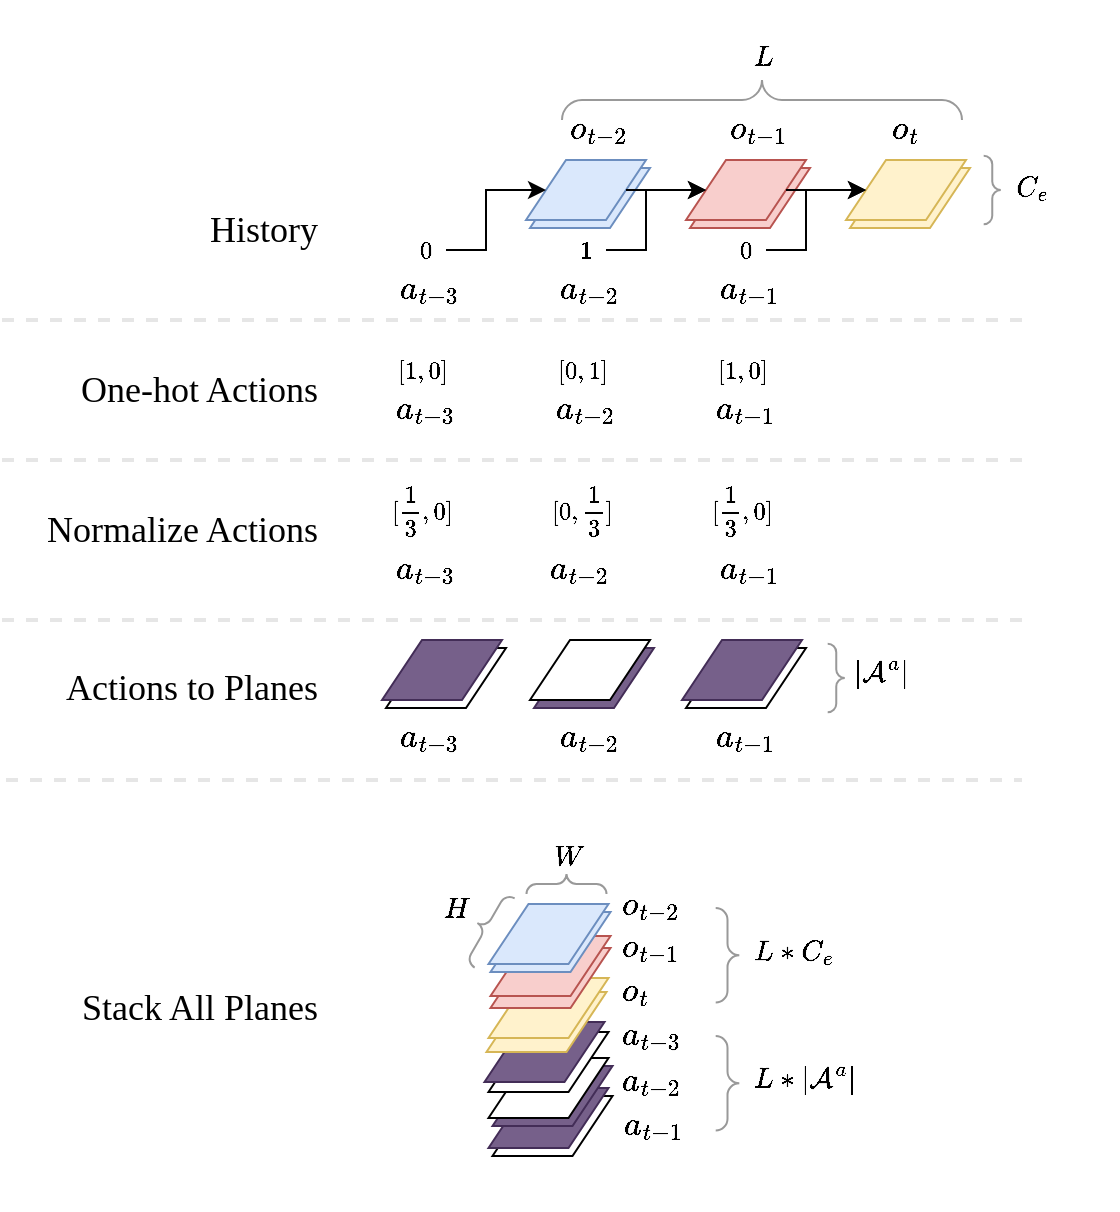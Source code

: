 <mxfile version="19.0.3" type="device"><diagram id="ZwluqmOZvLKXCtILiJBA" name="Page-1"><mxGraphModel dx="1482" dy="570" grid="1" gridSize="10" guides="1" tooltips="1" connect="1" arrows="1" fold="1" page="1" pageScale="1" pageWidth="850" pageHeight="1100" math="1" shadow="0"><root><mxCell id="0"/><mxCell id="1" parent="0"/><mxCell id="A9J37VO-I9pIq40OnHet-82" value="" style="shape=parallelogram;perimeter=parallelogramPerimeter;whiteSpace=wrap;html=1;fixedSize=1;labelBackgroundColor=none;" parent="1" vertex="1"><mxGeometry x="175.25" y="808" width="60" height="30" as="geometry"/></mxCell><mxCell id="A9J37VO-I9pIq40OnHet-83" value="" style="shape=parallelogram;perimeter=parallelogramPerimeter;whiteSpace=wrap;html=1;fixedSize=1;labelBackgroundColor=none;fillColor=#76608a;fontColor=#ffffff;strokeColor=#432D57;" parent="1" vertex="1"><mxGeometry x="173.25" y="804" width="60" height="30" as="geometry"/></mxCell><mxCell id="A9J37VO-I9pIq40OnHet-84" value="" style="shape=parallelogram;perimeter=parallelogramPerimeter;whiteSpace=wrap;html=1;fixedSize=1;labelBackgroundColor=none;fillColor=#76608a;fontColor=#ffffff;strokeColor=#432D57;" parent="1" vertex="1"><mxGeometry x="175.25" y="793" width="60" height="30" as="geometry"/></mxCell><mxCell id="A9J37VO-I9pIq40OnHet-85" value="" style="shape=parallelogram;perimeter=parallelogramPerimeter;whiteSpace=wrap;html=1;fixedSize=1;labelBackgroundColor=none;" parent="1" vertex="1"><mxGeometry x="173.25" y="789" width="60" height="30" as="geometry"/></mxCell><mxCell id="A9J37VO-I9pIq40OnHet-80" value="" style="shape=parallelogram;perimeter=parallelogramPerimeter;whiteSpace=wrap;html=1;fixedSize=1;labelBackgroundColor=none;" parent="1" vertex="1"><mxGeometry x="173.25" y="776" width="60" height="30" as="geometry"/></mxCell><mxCell id="A9J37VO-I9pIq40OnHet-81" value="" style="shape=parallelogram;perimeter=parallelogramPerimeter;whiteSpace=wrap;html=1;fixedSize=1;labelBackgroundColor=none;fillColor=#76608a;fontColor=#ffffff;strokeColor=#432D57;" parent="1" vertex="1"><mxGeometry x="171.25" y="771" width="60" height="30" as="geometry"/></mxCell><mxCell id="A9J37VO-I9pIq40OnHet-52" value="" style="shape=parallelogram;perimeter=parallelogramPerimeter;whiteSpace=wrap;html=1;fixedSize=1;labelBackgroundColor=none;fillColor=#fff2cc;strokeColor=#d6b656;" parent="1" vertex="1"><mxGeometry x="172.25" y="756" width="60" height="30" as="geometry"/></mxCell><mxCell id="A9J37VO-I9pIq40OnHet-59" value="" style="shape=parallelogram;perimeter=parallelogramPerimeter;whiteSpace=wrap;html=1;fixedSize=1;labelBackgroundColor=none;fillColor=#fff2cc;strokeColor=#d6b656;" parent="1" vertex="1"><mxGeometry x="173.25" y="749" width="60" height="30" as="geometry"/></mxCell><mxCell id="A9J37VO-I9pIq40OnHet-54" value="" style="shape=parallelogram;perimeter=parallelogramPerimeter;whiteSpace=wrap;html=1;fixedSize=1;labelBackgroundColor=none;fillColor=#f8cecc;strokeColor=#b85450;" parent="1" vertex="1"><mxGeometry x="174.25" y="734" width="60" height="30" as="geometry"/></mxCell><mxCell id="A9J37VO-I9pIq40OnHet-58" value="" style="shape=parallelogram;perimeter=parallelogramPerimeter;whiteSpace=wrap;html=1;fixedSize=1;labelBackgroundColor=none;fillColor=#f8cecc;strokeColor=#b85450;" parent="1" vertex="1"><mxGeometry x="174.25" y="728" width="60" height="30" as="geometry"/></mxCell><mxCell id="A9J37VO-I9pIq40OnHet-36" value="" style="shape=parallelogram;perimeter=parallelogramPerimeter;whiteSpace=wrap;html=1;fixedSize=1;labelBackgroundColor=none;fillColor=#fff2cc;strokeColor=#d6b656;" parent="1" vertex="1"><mxGeometry x="354" y="344" width="60" height="30" as="geometry"/></mxCell><mxCell id="A9J37VO-I9pIq40OnHet-34" value="" style="shape=parallelogram;perimeter=parallelogramPerimeter;whiteSpace=wrap;html=1;fixedSize=1;labelBackgroundColor=none;fillColor=#dae8fc;strokeColor=#6c8ebf;" parent="1" vertex="1"><mxGeometry x="194" y="344" width="60" height="30" as="geometry"/></mxCell><mxCell id="A9J37VO-I9pIq40OnHet-35" value="" style="shape=parallelogram;perimeter=parallelogramPerimeter;whiteSpace=wrap;html=1;fixedSize=1;labelBackgroundColor=none;fillColor=#f8cecc;strokeColor=#b85450;" parent="1" vertex="1"><mxGeometry x="274" y="344" width="60" height="30" as="geometry"/></mxCell><mxCell id="A9J37VO-I9pIq40OnHet-1" value="" style="shape=parallelogram;perimeter=parallelogramPerimeter;whiteSpace=wrap;html=1;fixedSize=1;labelBackgroundColor=none;fillColor=#dae8fc;strokeColor=#6c8ebf;" parent="1" vertex="1"><mxGeometry x="192" y="340" width="60" height="30" as="geometry"/></mxCell><mxCell id="A9J37VO-I9pIq40OnHet-3" value="&lt;font face=&quot;SFMono-Regular, Menlo, Monaco, Consolas, Liberation Mono, Courier New, monospace&quot;&gt;&lt;span style=&quot;font-size: 14px; background-color: rgb(255, 255, 255);&quot;&gt;\( o_{t-2} \)&lt;br&gt;&lt;/span&gt;&lt;/font&gt;" style="text;whiteSpace=wrap;html=1;fontFamily=Montserrat;fontColor=default;" parent="1" vertex="1"><mxGeometry x="212" y="310" width="105" height="30" as="geometry"/></mxCell><mxCell id="A9J37VO-I9pIq40OnHet-4" value="&lt;font face=&quot;SFMono-Regular, Menlo, Monaco, Consolas, Liberation Mono, Courier New, monospace&quot;&gt;&lt;span style=&quot;font-size: 14px; background-color: rgb(255, 255, 255);&quot;&gt;\( o_{t - 1} \)&lt;br&gt;&lt;/span&gt;&lt;/font&gt;" style="text;whiteSpace=wrap;html=1;fontFamily=Montserrat;fontColor=default;" parent="1" vertex="1"><mxGeometry x="292" y="310" width="105" height="30" as="geometry"/></mxCell><mxCell id="A9J37VO-I9pIq40OnHet-5" value="" style="shape=parallelogram;perimeter=parallelogramPerimeter;whiteSpace=wrap;html=1;fixedSize=1;labelBackgroundColor=none;fillColor=#f8cecc;strokeColor=#b85450;" parent="1" vertex="1"><mxGeometry x="272" y="340" width="60" height="30" as="geometry"/></mxCell><mxCell id="A9J37VO-I9pIq40OnHet-9" value="" style="shape=parallelogram;perimeter=parallelogramPerimeter;whiteSpace=wrap;html=1;fixedSize=1;labelBackgroundColor=none;fillColor=#fff2cc;strokeColor=#d6b656;" parent="1" vertex="1"><mxGeometry x="352" y="340" width="60" height="30" as="geometry"/></mxCell><mxCell id="A9J37VO-I9pIq40OnHet-14" value="" style="endArrow=classic;html=1;rounded=0;fontFamily=Montserrat;fontSource=https%3A%2F%2Ffonts.googleapis.com%2Fcss%3Ffamily%3DMontserrat;fontColor=default;exitX=1;exitY=0.5;exitDx=0;exitDy=0;entryX=0;entryY=0.5;entryDx=0;entryDy=0;" parent="1" source="A9J37VO-I9pIq40OnHet-1" target="A9J37VO-I9pIq40OnHet-5" edge="1"><mxGeometry width="50" height="50" relative="1" as="geometry"><mxPoint x="382" y="330" as="sourcePoint"/><mxPoint x="432" y="280" as="targetPoint"/></mxGeometry></mxCell><mxCell id="A9J37VO-I9pIq40OnHet-21" value="" style="endArrow=classic;html=1;rounded=0;fontFamily=Montserrat;fontSource=https%3A%2F%2Ffonts.googleapis.com%2Fcss%3Ffamily%3DMontserrat;fontColor=default;exitX=1;exitY=0.5;exitDx=0;exitDy=0;entryX=0;entryY=0.5;entryDx=0;entryDy=0;" parent="1" edge="1"><mxGeometry width="50" height="50" relative="1" as="geometry"><mxPoint x="322" y="355" as="sourcePoint"/><mxPoint x="362" y="355" as="targetPoint"/></mxGeometry></mxCell><mxCell id="A9J37VO-I9pIq40OnHet-22" style="edgeStyle=orthogonalEdgeStyle;rounded=0;orthogonalLoop=1;jettySize=auto;html=1;exitX=1;exitY=0.5;exitDx=0;exitDy=0;entryX=0;entryY=0.5;entryDx=0;entryDy=0;fontFamily=Montserrat;fontSource=https%3A%2F%2Ffonts.googleapis.com%2Fcss%3Ffamily%3DMontserrat;fontColor=default;" parent="1" target="A9J37VO-I9pIq40OnHet-1" edge="1"><mxGeometry relative="1" as="geometry"><mxPoint x="202" y="355" as="targetPoint"/><mxPoint x="152" y="385" as="sourcePoint"/><Array as="points"><mxPoint x="172" y="385"/><mxPoint x="172" y="355"/></Array></mxGeometry></mxCell><mxCell id="A9J37VO-I9pIq40OnHet-25" value="History" style="text;html=1;strokeColor=none;fillColor=none;align=right;verticalAlign=middle;whiteSpace=wrap;rounded=0;labelBackgroundColor=none;fontFamily=CMUSerif-Roman;fontColor=default;fontSize=18;" parent="1" vertex="1"><mxGeometry x="-40" y="360" width="130" height="30" as="geometry"/></mxCell><mxCell id="A9J37VO-I9pIq40OnHet-26" value="$$0$$" style="text;html=1;strokeColor=none;fillColor=none;align=center;verticalAlign=middle;whiteSpace=wrap;rounded=0;labelBackgroundColor=none;fontFamily=Verdana;fontSize=12;fontColor=default;" parent="1" vertex="1"><mxGeometry x="112" y="370" width="60" height="30" as="geometry"/></mxCell><mxCell id="A9J37VO-I9pIq40OnHet-27" value="&lt;font face=&quot;SFMono-Regular, Menlo, Monaco, Consolas, Liberation Mono, Courier New, monospace&quot;&gt;&lt;span style=&quot;font-size: 14px; background-color: rgb(255, 255, 255);&quot;&gt;\( a_{t-3} \)&lt;br&gt;&lt;/span&gt;&lt;/font&gt;" style="text;whiteSpace=wrap;html=1;fontFamily=Montserrat;fontColor=default;" parent="1" vertex="1"><mxGeometry x="127" y="390" width="30" height="30" as="geometry"/></mxCell><mxCell id="A9J37VO-I9pIq40OnHet-28" style="edgeStyle=orthogonalEdgeStyle;rounded=0;orthogonalLoop=1;jettySize=auto;html=1;exitX=1;exitY=0.5;exitDx=0;exitDy=0;entryX=0;entryY=0.5;entryDx=0;entryDy=0;fontFamily=Montserrat;fontSource=https%3A%2F%2Ffonts.googleapis.com%2Fcss%3Ffamily%3DMontserrat;fontColor=default;" parent="1" edge="1"><mxGeometry relative="1" as="geometry"><mxPoint x="282" y="355" as="targetPoint"/><mxPoint x="232" y="385" as="sourcePoint"/><Array as="points"><mxPoint x="252" y="385"/><mxPoint x="252" y="355"/></Array></mxGeometry></mxCell><mxCell id="A9J37VO-I9pIq40OnHet-29" value="$$1$$" style="text;html=1;strokeColor=none;fillColor=none;align=center;verticalAlign=middle;whiteSpace=wrap;rounded=0;labelBackgroundColor=none;fontFamily=Verdana;fontSize=12;fontColor=default;" parent="1" vertex="1"><mxGeometry x="192" y="370" width="60" height="30" as="geometry"/></mxCell><mxCell id="A9J37VO-I9pIq40OnHet-30" value="&lt;font face=&quot;SFMono-Regular, Menlo, Monaco, Consolas, Liberation Mono, Courier New, monospace&quot;&gt;&lt;span style=&quot;font-size: 14px; background-color: rgb(255, 255, 255);&quot;&gt;\( a_{t-2} \)&lt;br&gt;&lt;/span&gt;&lt;/font&gt;" style="text;whiteSpace=wrap;html=1;fontFamily=Montserrat;fontColor=default;" parent="1" vertex="1"><mxGeometry x="207" y="390" width="30" height="30" as="geometry"/></mxCell><mxCell id="A9J37VO-I9pIq40OnHet-31" style="edgeStyle=orthogonalEdgeStyle;rounded=0;orthogonalLoop=1;jettySize=auto;html=1;exitX=1;exitY=0.5;exitDx=0;exitDy=0;entryX=0;entryY=0.5;entryDx=0;entryDy=0;fontFamily=Montserrat;fontSource=https%3A%2F%2Ffonts.googleapis.com%2Fcss%3Ffamily%3DMontserrat;fontColor=default;" parent="1" edge="1"><mxGeometry relative="1" as="geometry"><mxPoint x="362" y="355" as="targetPoint"/><mxPoint x="312" y="385" as="sourcePoint"/><Array as="points"><mxPoint x="332" y="385"/><mxPoint x="332" y="355"/></Array></mxGeometry></mxCell><mxCell id="A9J37VO-I9pIq40OnHet-32" value="$$0$$" style="text;html=1;strokeColor=none;fillColor=none;align=center;verticalAlign=middle;whiteSpace=wrap;rounded=0;labelBackgroundColor=none;fontFamily=Verdana;fontSize=12;fontColor=default;" parent="1" vertex="1"><mxGeometry x="272" y="370" width="60" height="30" as="geometry"/></mxCell><mxCell id="A9J37VO-I9pIq40OnHet-33" value="&lt;font face=&quot;SFMono-Regular, Menlo, Monaco, Consolas, Liberation Mono, Courier New, monospace&quot;&gt;&lt;span style=&quot;font-size: 14px; background-color: rgb(255, 255, 255);&quot;&gt;\( a_{t-1} \)&lt;br&gt;&lt;/span&gt;&lt;/font&gt;" style="text;whiteSpace=wrap;html=1;fontFamily=Montserrat;fontColor=default;" parent="1" vertex="1"><mxGeometry x="287" y="390" width="30" height="30" as="geometry"/></mxCell><mxCell id="A9J37VO-I9pIq40OnHet-37" value="Actions to Planes" style="text;html=1;strokeColor=none;fillColor=none;align=right;verticalAlign=middle;whiteSpace=wrap;rounded=0;labelBackgroundColor=none;fontFamily=CMUSerif-Roman;fontColor=default;fontSize=18;" parent="1" vertex="1"><mxGeometry x="-70" y="589" width="160" height="30" as="geometry"/></mxCell><mxCell id="A9J37VO-I9pIq40OnHet-39" value="&lt;font face=&quot;SFMono-Regular, Menlo, Monaco, Consolas, Liberation Mono, Courier New, monospace&quot;&gt;&lt;span style=&quot;font-size: 14px; background-color: rgb(255, 255, 255);&quot;&gt;\( a_{t-3} \)&lt;br&gt;&lt;/span&gt;&lt;/font&gt;" style="text;whiteSpace=wrap;html=1;fontFamily=Montserrat;fontColor=default;" parent="1" vertex="1"><mxGeometry x="127" y="614" width="30" height="30" as="geometry"/></mxCell><mxCell id="A9J37VO-I9pIq40OnHet-41" value="&lt;font face=&quot;SFMono-Regular, Menlo, Monaco, Consolas, Liberation Mono, Courier New, monospace&quot;&gt;&lt;span style=&quot;font-size: 14px; background-color: rgb(255, 255, 255);&quot;&gt;\( a_{t-2} \)&lt;br&gt;&lt;/span&gt;&lt;/font&gt;" style="text;whiteSpace=wrap;html=1;fontFamily=Montserrat;fontColor=default;" parent="1" vertex="1"><mxGeometry x="207" y="614" width="30" height="30" as="geometry"/></mxCell><mxCell id="A9J37VO-I9pIq40OnHet-43" value="&lt;font face=&quot;SFMono-Regular, Menlo, Monaco, Consolas, Liberation Mono, Courier New, monospace&quot;&gt;&lt;span style=&quot;font-size: 14px; background-color: rgb(255, 255, 255);&quot;&gt;\( a_{t-1} \)&lt;br&gt;&lt;/span&gt;&lt;/font&gt;" style="text;whiteSpace=wrap;html=1;fontFamily=Montserrat;fontColor=default;" parent="1" vertex="1"><mxGeometry x="285" y="614" width="30" height="30" as="geometry"/></mxCell><mxCell id="A9J37VO-I9pIq40OnHet-45" value="" style="shape=parallelogram;perimeter=parallelogramPerimeter;whiteSpace=wrap;html=1;fixedSize=1;labelBackgroundColor=none;" parent="1" vertex="1"><mxGeometry x="122" y="584" width="60" height="30" as="geometry"/></mxCell><mxCell id="A9J37VO-I9pIq40OnHet-44" value="" style="shape=parallelogram;perimeter=parallelogramPerimeter;whiteSpace=wrap;html=1;fixedSize=1;labelBackgroundColor=none;fillColor=#76608a;fontColor=#ffffff;strokeColor=#432D57;" parent="1" vertex="1"><mxGeometry x="120" y="580" width="60" height="30" as="geometry"/></mxCell><mxCell id="A9J37VO-I9pIq40OnHet-46" value="" style="shape=parallelogram;perimeter=parallelogramPerimeter;whiteSpace=wrap;html=1;fixedSize=1;labelBackgroundColor=none;" parent="1" vertex="1"><mxGeometry x="272" y="584" width="60" height="30" as="geometry"/></mxCell><mxCell id="A9J37VO-I9pIq40OnHet-47" value="" style="shape=parallelogram;perimeter=parallelogramPerimeter;whiteSpace=wrap;html=1;fixedSize=1;labelBackgroundColor=none;fillColor=#76608a;fontColor=#ffffff;strokeColor=#432D57;" parent="1" vertex="1"><mxGeometry x="270" y="580" width="60" height="30" as="geometry"/></mxCell><mxCell id="A9J37VO-I9pIq40OnHet-48" value="" style="shape=parallelogram;perimeter=parallelogramPerimeter;whiteSpace=wrap;html=1;fixedSize=1;labelBackgroundColor=none;fillColor=#76608a;fontColor=#ffffff;strokeColor=#432D57;" parent="1" vertex="1"><mxGeometry x="196" y="584" width="60" height="30" as="geometry"/></mxCell><mxCell id="A9J37VO-I9pIq40OnHet-49" value="" style="shape=parallelogram;perimeter=parallelogramPerimeter;whiteSpace=wrap;html=1;fixedSize=1;labelBackgroundColor=none;" parent="1" vertex="1"><mxGeometry x="194" y="580" width="60" height="30" as="geometry"/></mxCell><mxCell id="A9J37VO-I9pIq40OnHet-50" value="" style="endArrow=none;dashed=1;html=1;strokeWidth=2;fontFamily=Verdana;fontSize=12;fontColor=default;strokeColor=#E6E6E6;shadow=0;rounded=1;" parent="1" edge="1"><mxGeometry width="50" height="50" relative="1" as="geometry"><mxPoint x="-70" y="420" as="sourcePoint"/><mxPoint x="441" y="420" as="targetPoint"/></mxGeometry></mxCell><mxCell id="A9J37VO-I9pIq40OnHet-51" value="" style="endArrow=none;dashed=1;html=1;strokeWidth=2;fontFamily=Verdana;fontSize=12;fontColor=default;strokeColor=#E6E6E6;shadow=0;rounded=1;" parent="1" edge="1"><mxGeometry width="50" height="50" relative="1" as="geometry"><mxPoint x="-68" y="650" as="sourcePoint"/><mxPoint x="440" y="650" as="targetPoint"/></mxGeometry></mxCell><mxCell id="A9J37VO-I9pIq40OnHet-53" value="" style="shape=parallelogram;perimeter=parallelogramPerimeter;whiteSpace=wrap;html=1;fixedSize=1;labelBackgroundColor=none;fillColor=#dae8fc;strokeColor=#6c8ebf;" parent="1" vertex="1"><mxGeometry x="174.25" y="716" width="60" height="30" as="geometry"/></mxCell><mxCell id="A9J37VO-I9pIq40OnHet-55" value="" style="shape=parallelogram;perimeter=parallelogramPerimeter;whiteSpace=wrap;html=1;fixedSize=1;labelBackgroundColor=none;fillColor=#dae8fc;strokeColor=#6c8ebf;" parent="1" vertex="1"><mxGeometry x="173.25" y="712" width="60" height="30" as="geometry"/></mxCell><mxCell id="A9J37VO-I9pIq40OnHet-70" value="&lt;font face=&quot;SFMono-Regular, Menlo, Monaco, Consolas, Liberation Mono, Courier New, monospace&quot;&gt;&lt;span style=&quot;font-size: 14px; background-color: rgb(255, 255, 255);&quot;&gt;\( a_{t-3} \)&lt;br&gt;&lt;/span&gt;&lt;/font&gt;" style="text;whiteSpace=wrap;html=1;fontFamily=Montserrat;fontColor=default;" parent="1" vertex="1"><mxGeometry x="238.25" y="763" width="30" height="30" as="geometry"/></mxCell><mxCell id="A9J37VO-I9pIq40OnHet-72" value="&lt;font face=&quot;SFMono-Regular, Menlo, Monaco, Consolas, Liberation Mono, Courier New, monospace&quot;&gt;&lt;span style=&quot;font-size: 14px; background-color: rgb(255, 255, 255);&quot;&gt;\( a_{t-2} \)&lt;br&gt;&lt;/span&gt;&lt;/font&gt;" style="text;whiteSpace=wrap;html=1;fontFamily=Montserrat;fontColor=default;" parent="1" vertex="1"><mxGeometry x="238.25" y="786" width="30" height="30" as="geometry"/></mxCell><mxCell id="A9J37VO-I9pIq40OnHet-74" value="&lt;font face=&quot;SFMono-Regular, Menlo, Monaco, Consolas, Liberation Mono, Courier New, monospace&quot;&gt;&lt;span style=&quot;font-size: 14px; background-color: rgb(255, 255, 255);&quot;&gt;\( a_{t-1} \)&lt;br&gt;&lt;/span&gt;&lt;/font&gt;" style="text;whiteSpace=wrap;html=1;fontFamily=Montserrat;fontColor=default;" parent="1" vertex="1"><mxGeometry x="239.25" y="808" width="30" height="30" as="geometry"/></mxCell><mxCell id="A9J37VO-I9pIq40OnHet-86" value="&lt;font face=&quot;SFMono-Regular, Menlo, Monaco, Consolas, Liberation Mono, Courier New, monospace&quot;&gt;&lt;span style=&quot;font-size: 14px; background-color: rgb(255, 255, 255);&quot;&gt;\( o_{t-2} \)&lt;br&gt;&lt;/span&gt;&lt;/font&gt;" style="text;whiteSpace=wrap;html=1;fontFamily=Montserrat;fontColor=default;" parent="1" vertex="1"><mxGeometry x="238.25" y="698" width="34.5" height="30" as="geometry"/></mxCell><mxCell id="A9J37VO-I9pIq40OnHet-87" value="&lt;font face=&quot;SFMono-Regular, Menlo, Monaco, Consolas, Liberation Mono, Courier New, monospace&quot;&gt;&lt;span style=&quot;font-size: 14px; background-color: rgb(255, 255, 255);&quot;&gt;\( o_{t - 1} \)&lt;br&gt;&lt;/span&gt;&lt;/font&gt;" style="text;whiteSpace=wrap;html=1;fontFamily=Montserrat;fontColor=default;" parent="1" vertex="1"><mxGeometry x="238.25" y="719" width="34.5" height="30" as="geometry"/></mxCell><mxCell id="A9J37VO-I9pIq40OnHet-88" value="&lt;font face=&quot;SFMono-Regular, Menlo, Monaco, Consolas, Liberation Mono, Courier New, monospace&quot;&gt;&lt;span style=&quot;font-size: 14px; background-color: rgb(255, 255, 255);&quot;&gt;\( o_{t} \)&lt;br&gt;&lt;/span&gt;&lt;/font&gt;" style="text;whiteSpace=wrap;html=1;fontFamily=Montserrat;fontColor=default;" parent="1" vertex="1"><mxGeometry x="238.25" y="741" width="34.5" height="30" as="geometry"/></mxCell><mxCell id="A9J37VO-I9pIq40OnHet-89" value="Stack All Planes" style="text;html=1;strokeColor=none;fillColor=none;align=right;verticalAlign=middle;whiteSpace=wrap;rounded=0;labelBackgroundColor=none;fontFamily=CMUSerif-Roman;fontColor=default;fontSize=18;" parent="1" vertex="1"><mxGeometry x="-50" y="749" width="140" height="30" as="geometry"/></mxCell><mxCell id="A9J37VO-I9pIq40OnHet-90" value="&lt;font face=&quot;SFMono-Regular, Menlo, Monaco, Consolas, Liberation Mono, Courier New, monospace&quot;&gt;&lt;span style=&quot;font-size: 14px; background-color: rgb(255, 255, 255);&quot;&gt;\( o_{t} \)&lt;br&gt;&lt;/span&gt;&lt;/font&gt;" style="text;whiteSpace=wrap;html=1;fontFamily=Montserrat;fontColor=default;" parent="1" vertex="1"><mxGeometry x="373" y="310" width="17" height="30" as="geometry"/></mxCell><mxCell id="hDq1-EJJY1kSyhWyIEwD-13" value="One-hot Actions" style="text;html=1;strokeColor=none;fillColor=none;align=right;verticalAlign=middle;whiteSpace=wrap;rounded=0;labelBackgroundColor=none;fontFamily=CMUSerif-Roman;fontColor=default;fontSize=18;" vertex="1" parent="1"><mxGeometry x="-70" y="440" width="160" height="30" as="geometry"/></mxCell><mxCell id="hDq1-EJJY1kSyhWyIEwD-14" value="$$[1, 0]$$" style="text;html=1;strokeColor=none;fillColor=none;align=center;verticalAlign=middle;whiteSpace=wrap;rounded=0;labelBackgroundColor=none;fontFamily=Verdana;fontSize=12;fontColor=default;" vertex="1" parent="1"><mxGeometry x="110" y="430" width="60" height="30" as="geometry"/></mxCell><mxCell id="hDq1-EJJY1kSyhWyIEwD-15" value="&lt;font face=&quot;SFMono-Regular, Menlo, Monaco, Consolas, Liberation Mono, Courier New, monospace&quot;&gt;&lt;span style=&quot;font-size: 14px; background-color: rgb(255, 255, 255);&quot;&gt;\( a_{t-3} \)&lt;br&gt;&lt;/span&gt;&lt;/font&gt;" style="text;whiteSpace=wrap;html=1;fontFamily=Montserrat;fontColor=default;" vertex="1" parent="1"><mxGeometry x="125" y="450" width="30" height="30" as="geometry"/></mxCell><mxCell id="hDq1-EJJY1kSyhWyIEwD-16" value="$$[0, 1]$$" style="text;html=1;strokeColor=none;fillColor=none;align=center;verticalAlign=middle;whiteSpace=wrap;rounded=0;labelBackgroundColor=none;fontFamily=Verdana;fontSize=12;fontColor=default;" vertex="1" parent="1"><mxGeometry x="190" y="430" width="60" height="30" as="geometry"/></mxCell><mxCell id="hDq1-EJJY1kSyhWyIEwD-17" value="&lt;font face=&quot;SFMono-Regular, Menlo, Monaco, Consolas, Liberation Mono, Courier New, monospace&quot;&gt;&lt;span style=&quot;font-size: 14px; background-color: rgb(255, 255, 255);&quot;&gt;\( a_{t-2} \)&lt;br&gt;&lt;/span&gt;&lt;/font&gt;" style="text;whiteSpace=wrap;html=1;fontFamily=Montserrat;fontColor=default;" vertex="1" parent="1"><mxGeometry x="205" y="450" width="30" height="30" as="geometry"/></mxCell><mxCell id="hDq1-EJJY1kSyhWyIEwD-18" value="$$[1, 0]$$" style="text;html=1;strokeColor=none;fillColor=none;align=center;verticalAlign=middle;whiteSpace=wrap;rounded=0;labelBackgroundColor=none;fontFamily=Verdana;fontSize=12;fontColor=default;" vertex="1" parent="1"><mxGeometry x="270" y="430" width="60" height="30" as="geometry"/></mxCell><mxCell id="hDq1-EJJY1kSyhWyIEwD-19" value="&lt;font face=&quot;SFMono-Regular, Menlo, Monaco, Consolas, Liberation Mono, Courier New, monospace&quot;&gt;&lt;span style=&quot;font-size: 14px; background-color: rgb(255, 255, 255);&quot;&gt;\( a_{t-1} \)&lt;br&gt;&lt;/span&gt;&lt;/font&gt;" style="text;whiteSpace=wrap;html=1;fontFamily=Montserrat;fontColor=default;" vertex="1" parent="1"><mxGeometry x="285" y="450" width="30" height="30" as="geometry"/></mxCell><mxCell id="hDq1-EJJY1kSyhWyIEwD-37" value="Normalize Actions" style="text;html=1;strokeColor=none;fillColor=none;align=right;verticalAlign=middle;whiteSpace=wrap;rounded=0;labelBackgroundColor=none;fontFamily=CMUSerif-Roman;fontColor=default;fontSize=18;" vertex="1" parent="1"><mxGeometry x="-70" y="510" width="160" height="30" as="geometry"/></mxCell><mxCell id="hDq1-EJJY1kSyhWyIEwD-38" value="$$[\frac{1}{3}, 0]$$" style="text;html=1;strokeColor=none;fillColor=none;align=center;verticalAlign=middle;whiteSpace=wrap;rounded=0;labelBackgroundColor=none;fontFamily=Verdana;fontSize=12;fontColor=default;" vertex="1" parent="1"><mxGeometry x="110" y="500" width="60" height="30" as="geometry"/></mxCell><mxCell id="hDq1-EJJY1kSyhWyIEwD-39" value="&lt;font face=&quot;SFMono-Regular, Menlo, Monaco, Consolas, Liberation Mono, Courier New, monospace&quot;&gt;&lt;span style=&quot;font-size: 14px; background-color: rgb(255, 255, 255);&quot;&gt;\( a_{t-3} \)&lt;br&gt;&lt;/span&gt;&lt;/font&gt;" style="text;whiteSpace=wrap;html=1;fontFamily=Montserrat;fontColor=default;" vertex="1" parent="1"><mxGeometry x="125" y="530" width="30" height="30" as="geometry"/></mxCell><mxCell id="hDq1-EJJY1kSyhWyIEwD-40" value="$$[0,\frac{1}{3}&lt;br&gt;]$$" style="text;html=1;strokeColor=none;fillColor=none;align=center;verticalAlign=middle;whiteSpace=wrap;rounded=0;labelBackgroundColor=none;fontFamily=Verdana;fontSize=12;fontColor=default;" vertex="1" parent="1"><mxGeometry x="190" y="500" width="60" height="30" as="geometry"/></mxCell><mxCell id="hDq1-EJJY1kSyhWyIEwD-41" value="&lt;font face=&quot;SFMono-Regular, Menlo, Monaco, Consolas, Liberation Mono, Courier New, monospace&quot;&gt;&lt;span style=&quot;font-size: 14px; background-color: rgb(255, 255, 255);&quot;&gt;\( a_{t-2} \)&lt;br&gt;&lt;/span&gt;&lt;/font&gt;" style="text;whiteSpace=wrap;html=1;fontFamily=Montserrat;fontColor=default;" vertex="1" parent="1"><mxGeometry x="202" y="530" width="30" height="30" as="geometry"/></mxCell><mxCell id="hDq1-EJJY1kSyhWyIEwD-42" value="$$[\frac{1}{3}&lt;br&gt;, 0]$$" style="text;html=1;strokeColor=none;fillColor=none;align=center;verticalAlign=middle;whiteSpace=wrap;rounded=0;labelBackgroundColor=none;fontFamily=Verdana;fontSize=12;fontColor=default;" vertex="1" parent="1"><mxGeometry x="270" y="500" width="60" height="30" as="geometry"/></mxCell><mxCell id="hDq1-EJJY1kSyhWyIEwD-43" value="&lt;font face=&quot;SFMono-Regular, Menlo, Monaco, Consolas, Liberation Mono, Courier New, monospace&quot;&gt;&lt;span style=&quot;font-size: 14px; background-color: rgb(255, 255, 255);&quot;&gt;\( a_{t-1} \)&lt;br&gt;&lt;/span&gt;&lt;/font&gt;" style="text;whiteSpace=wrap;html=1;fontFamily=Montserrat;fontColor=default;" vertex="1" parent="1"><mxGeometry x="287" y="530" width="30" height="30" as="geometry"/></mxCell><mxCell id="hDq1-EJJY1kSyhWyIEwD-44" value="" style="endArrow=none;dashed=1;html=1;strokeWidth=2;fontFamily=Verdana;fontSize=12;fontColor=default;strokeColor=#E6E6E6;shadow=0;rounded=1;" edge="1" parent="1"><mxGeometry width="50" height="50" relative="1" as="geometry"><mxPoint x="-70" y="490" as="sourcePoint"/><mxPoint x="440" y="490" as="targetPoint"/></mxGeometry></mxCell><mxCell id="hDq1-EJJY1kSyhWyIEwD-45" value="" style="endArrow=none;dashed=1;html=1;strokeWidth=2;fontFamily=Verdana;fontSize=12;fontColor=default;strokeColor=#E6E6E6;shadow=0;rounded=1;" edge="1" parent="1"><mxGeometry width="50" height="50" relative="1" as="geometry"><mxPoint x="-70" y="570" as="sourcePoint"/><mxPoint x="440" y="570" as="targetPoint"/></mxGeometry></mxCell><mxCell id="hDq1-EJJY1kSyhWyIEwD-48" value="" style="verticalLabelPosition=bottom;shadow=0;dashed=0;align=center;html=1;verticalAlign=top;strokeWidth=1;shape=mxgraph.mockup.markup.curlyBrace;strokeColor=#999999;fontSize=24;" vertex="1" parent="1"><mxGeometry x="192.25" y="692" width="40" height="20" as="geometry"/></mxCell><mxCell id="hDq1-EJJY1kSyhWyIEwD-49" value="&lt;font&gt;&lt;span style=&quot;font-size: 14px; background-color: rgb(255, 255, 255);&quot;&gt;$$W$$&lt;br&gt;&lt;/span&gt;&lt;/font&gt;" style="text;whiteSpace=wrap;html=1;fontFamily=CMUSerif-Roman;fontColor=default;" vertex="1" parent="1"><mxGeometry x="204" y="660" width="26" height="12" as="geometry"/></mxCell><mxCell id="hDq1-EJJY1kSyhWyIEwD-50" value="" style="verticalLabelPosition=bottom;shadow=0;dashed=0;align=center;html=1;verticalAlign=top;strokeWidth=1;shape=mxgraph.mockup.markup.curlyBrace;strokeColor=#999999;fontSize=24;" vertex="1" parent="1"><mxGeometry x="210" y="300" width="200" height="20" as="geometry"/></mxCell><mxCell id="hDq1-EJJY1kSyhWyIEwD-52" value="&lt;font&gt;&lt;span style=&quot;font-size: 14px; background-color: rgb(255, 255, 255);&quot;&gt;$$H$$&lt;br&gt;&lt;/span&gt;&lt;/font&gt;" style="text;whiteSpace=wrap;html=1;fontFamily=CMUSerif-Roman;fontColor=default;" vertex="1" parent="1"><mxGeometry x="149.25" y="686" width="26" height="12" as="geometry"/></mxCell><mxCell id="hDq1-EJJY1kSyhWyIEwD-53" value="" style="verticalLabelPosition=bottom;shadow=0;dashed=0;align=center;html=1;verticalAlign=top;strokeWidth=1;shape=mxgraph.mockup.markup.curlyBrace;strokeColor=#999999;fontSize=24;rotation=-60;" vertex="1" parent="1"><mxGeometry x="152" y="714" width="40" height="20" as="geometry"/></mxCell><mxCell id="hDq1-EJJY1kSyhWyIEwD-55" value="&lt;font&gt;&lt;span style=&quot;font-size: 14px; background-color: rgb(255, 255, 255);&quot;&gt;$$L * C_e$$&lt;br&gt;&lt;/span&gt;&lt;/font&gt;" style="text;whiteSpace=wrap;html=1;fontFamily=CMUSerif-Roman;fontColor=default;" vertex="1" parent="1"><mxGeometry x="304" y="707" width="26" height="12" as="geometry"/></mxCell><mxCell id="hDq1-EJJY1kSyhWyIEwD-56" value="" style="verticalLabelPosition=bottom;shadow=0;dashed=0;align=center;html=1;verticalAlign=top;strokeWidth=1;shape=mxgraph.mockup.markup.curlyBrace;strokeColor=#999999;fontSize=24;rotation=90;" vertex="1" parent="1"><mxGeometry x="269.13" y="727.63" width="47.25" height="20" as="geometry"/></mxCell><mxCell id="hDq1-EJJY1kSyhWyIEwD-58" value="&lt;font&gt;&lt;span style=&quot;font-size: 14px; background-color: rgb(255, 255, 255);&quot;&gt;$$C_e$$&lt;br&gt;&lt;/span&gt;&lt;/font&gt;" style="text;whiteSpace=wrap;html=1;fontFamily=CMUSerif-Roman;fontColor=default;" vertex="1" parent="1"><mxGeometry x="434.87" y="325" width="26" height="12" as="geometry"/></mxCell><mxCell id="hDq1-EJJY1kSyhWyIEwD-59" value="" style="verticalLabelPosition=bottom;shadow=0;dashed=0;align=center;html=1;verticalAlign=top;strokeWidth=1;shape=mxgraph.mockup.markup.curlyBrace;strokeColor=#999999;fontSize=24;rotation=90;" vertex="1" parent="1"><mxGeometry x="408" y="345" width="34.25" height="20" as="geometry"/></mxCell><mxCell id="hDq1-EJJY1kSyhWyIEwD-63" value="&lt;font&gt;&lt;span style=&quot;font-size: 14px; background-color: rgb(255, 255, 255);&quot;&gt;$$L $$&lt;br&gt;&lt;/span&gt;&lt;/font&gt;" style="text;whiteSpace=wrap;html=1;fontFamily=CMUSerif-Roman;fontColor=default;" vertex="1" parent="1"><mxGeometry x="304" y="260" width="26" height="12" as="geometry"/></mxCell><mxCell id="hDq1-EJJY1kSyhWyIEwD-64" value="&lt;font&gt;&lt;span style=&quot;font-size: 14px; background-color: rgb(255, 255, 255);&quot;&gt;$$|\mathcal{A^a}|$$&lt;br&gt;&lt;/span&gt;&lt;/font&gt;" style="text;whiteSpace=wrap;html=1;fontFamily=CMUSerif-Roman;fontColor=default;" vertex="1" parent="1"><mxGeometry x="354" y="568" width="26" height="12" as="geometry"/></mxCell><mxCell id="hDq1-EJJY1kSyhWyIEwD-65" value="" style="verticalLabelPosition=bottom;shadow=0;dashed=0;align=center;html=1;verticalAlign=top;strokeWidth=1;shape=mxgraph.mockup.markup.curlyBrace;strokeColor=#999999;fontSize=24;rotation=90;" vertex="1" parent="1"><mxGeometry x="330" y="589" width="34.25" height="20" as="geometry"/></mxCell><mxCell id="hDq1-EJJY1kSyhWyIEwD-69" value="&lt;font&gt;&lt;span style=&quot;font-size: 14px; background-color: rgb(255, 255, 255);&quot;&gt;$$L * |\mathcal{A^a}|$$&lt;br&gt;&lt;/span&gt;&lt;/font&gt;" style="text;whiteSpace=wrap;html=1;fontFamily=CMUSerif-Roman;fontColor=default;" vertex="1" parent="1"><mxGeometry x="304" y="771" width="26" height="12" as="geometry"/></mxCell><mxCell id="hDq1-EJJY1kSyhWyIEwD-70" value="" style="verticalLabelPosition=bottom;shadow=0;dashed=0;align=center;html=1;verticalAlign=top;strokeWidth=1;shape=mxgraph.mockup.markup.curlyBrace;strokeColor=#999999;fontSize=24;rotation=90;" vertex="1" parent="1"><mxGeometry x="269.13" y="791.63" width="47.25" height="20" as="geometry"/></mxCell></root></mxGraphModel></diagram></mxfile>